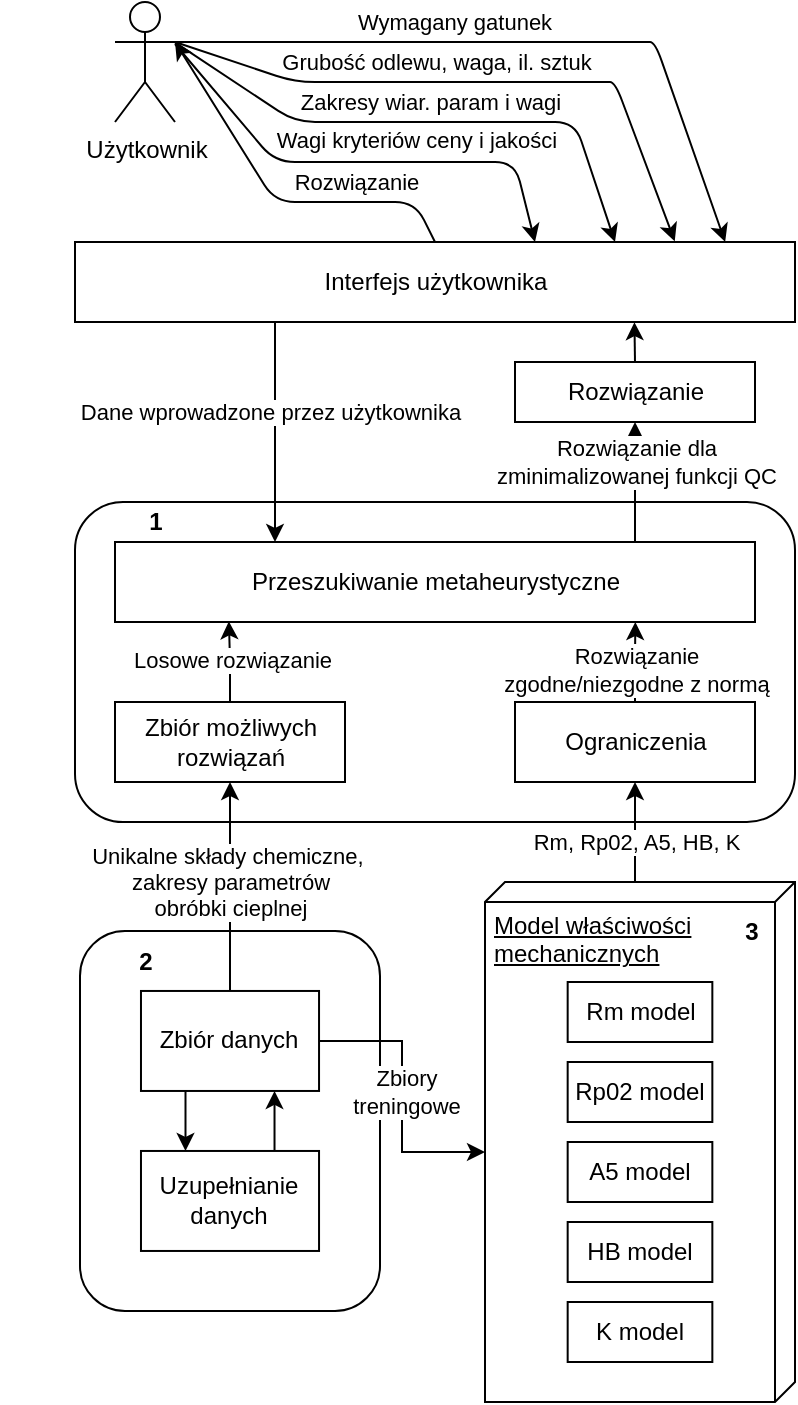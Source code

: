 <mxfile version="13.10.2" type="google"><diagram id="5xQCa3P3CvM30M4fpbCQ" name="Page-1"><mxGraphModel dx="1422" dy="714" grid="1" gridSize="10" guides="1" tooltips="1" connect="1" arrows="1" fold="1" page="1" pageScale="1" pageWidth="1169" pageHeight="1654" math="0" shadow="0"><root><mxCell id="0"/><mxCell id="1" parent="0"/><mxCell id="2Bnmj4lP4jYhJN0xmVzA-1" value="Użytkownik" style="shape=umlActor;verticalLabelPosition=bottom;labelBackgroundColor=#ffffff;verticalAlign=top;html=1;outlineConnect=0;" parent="1" vertex="1"><mxGeometry x="57.5" y="20" width="30" height="60" as="geometry"/></mxCell><mxCell id="2Bnmj4lP4jYhJN0xmVzA-7" value="Interfejs użytkownika" style="rounded=0;whiteSpace=wrap;html=1;" parent="1" vertex="1"><mxGeometry x="37.5" y="140" width="360" height="40" as="geometry"/></mxCell><mxCell id="2Bnmj4lP4jYhJN0xmVzA-8" value="" style="endArrow=classic;html=1;exitX=1;exitY=0.333;exitDx=0;exitDy=0;exitPerimeter=0;entryX=0.903;entryY=0;entryDx=0;entryDy=0;entryPerimeter=0;" parent="1" source="2Bnmj4lP4jYhJN0xmVzA-1" target="2Bnmj4lP4jYhJN0xmVzA-7" edge="1"><mxGeometry width="50" height="50" relative="1" as="geometry"><mxPoint x="117.5" y="80" as="sourcePoint"/><mxPoint x="452.5" y="140" as="targetPoint"/><Array as="points"><mxPoint x="157.5" y="40"/><mxPoint x="237.5" y="40"/><mxPoint x="317.5" y="40"/><mxPoint x="327.5" y="40"/></Array></mxGeometry></mxCell><mxCell id="2Bnmj4lP4jYhJN0xmVzA-9" value="Wymagany gatunek" style="edgeLabel;html=1;align=center;verticalAlign=middle;resizable=0;points=[];" parent="2Bnmj4lP4jYhJN0xmVzA-8" vertex="1" connectable="0"><mxGeometry x="0.088" y="1" relative="1" as="geometry"><mxPoint x="-48.33" y="-9" as="offset"/></mxGeometry></mxCell><mxCell id="2Bnmj4lP4jYhJN0xmVzA-10" value="" style="endArrow=classic;html=1;entryX=0.833;entryY=-0.009;entryDx=0;entryDy=0;entryPerimeter=0;" parent="1" target="2Bnmj4lP4jYhJN0xmVzA-7" edge="1"><mxGeometry width="50" height="50" relative="1" as="geometry"><mxPoint x="87.5" y="40" as="sourcePoint"/><mxPoint x="381.5" y="-20" as="targetPoint"/><Array as="points"><mxPoint x="147.5" y="60"/><mxPoint x="217.5" y="60"/><mxPoint x="297.5" y="60"/><mxPoint x="307.5" y="60"/></Array></mxGeometry></mxCell><mxCell id="2Bnmj4lP4jYhJN0xmVzA-12" value="Grubość odlewu, waga, il. sztuk" style="edgeLabel;html=1;align=center;verticalAlign=middle;resizable=0;points=[];" parent="2Bnmj4lP4jYhJN0xmVzA-10" vertex="1" connectable="0"><mxGeometry x="0.533" y="-2" relative="1" as="geometry"><mxPoint x="-92.72" y="-22.96" as="offset"/></mxGeometry></mxCell><mxCell id="2Bnmj4lP4jYhJN0xmVzA-13" value="" style="endArrow=classic;html=1;exitX=1;exitY=0.333;exitDx=0;exitDy=0;exitPerimeter=0;entryX=0.75;entryY=0;entryDx=0;entryDy=0;" parent="1" target="2Bnmj4lP4jYhJN0xmVzA-7" edge="1"><mxGeometry width="50" height="50" relative="1" as="geometry"><mxPoint x="87.5" y="40.21" as="sourcePoint"/><mxPoint x="385.708" y="140.0" as="targetPoint"/><Array as="points"><mxPoint x="147.5" y="80"/><mxPoint x="227.5" y="80"/><mxPoint x="287.5" y="80"/></Array></mxGeometry></mxCell><mxCell id="2Bnmj4lP4jYhJN0xmVzA-14" value="Zakresy wiar. param i wagi" style="edgeLabel;html=1;align=center;verticalAlign=middle;resizable=0;points=[];" parent="2Bnmj4lP4jYhJN0xmVzA-13" vertex="1" connectable="0"><mxGeometry x="-0.25" y="2" relative="1" as="geometry"><mxPoint x="36.11" y="-8.21" as="offset"/></mxGeometry></mxCell><mxCell id="2Bnmj4lP4jYhJN0xmVzA-15" value="" style="endArrow=classic;html=1;exitX=1;exitY=0.333;exitDx=0;exitDy=0;exitPerimeter=0;" parent="1" edge="1"><mxGeometry width="50" height="50" relative="1" as="geometry"><mxPoint x="87.5" y="41" as="sourcePoint"/><mxPoint x="267.5" y="140" as="targetPoint"/><Array as="points"><mxPoint x="137.5" y="100"/><mxPoint x="197.5" y="100"/><mxPoint x="257.5" y="100"/></Array></mxGeometry></mxCell><mxCell id="2Bnmj4lP4jYhJN0xmVzA-16" value="Wagi kryteriów ceny i jakości" style="edgeLabel;html=1;align=center;verticalAlign=middle;resizable=0;points=[];" parent="2Bnmj4lP4jYhJN0xmVzA-15" vertex="1" connectable="0"><mxGeometry x="-0.059" y="-1" relative="1" as="geometry"><mxPoint x="35.34" y="-12" as="offset"/></mxGeometry></mxCell><mxCell id="c2HrtiaySvSBoey__Aqu-40" style="edgeStyle=orthogonalEdgeStyle;rounded=0;orthogonalLoop=1;jettySize=auto;html=1;exitX=0.5;exitY=0;exitDx=0;exitDy=0;entryX=0.777;entryY=1.003;entryDx=0;entryDy=0;entryPerimeter=0;" parent="1" source="2Bnmj4lP4jYhJN0xmVzA-19" target="2Bnmj4lP4jYhJN0xmVzA-7" edge="1"><mxGeometry relative="1" as="geometry"/></mxCell><mxCell id="2Bnmj4lP4jYhJN0xmVzA-19" value="Rozwiązanie" style="rounded=0;whiteSpace=wrap;html=1;" parent="1" vertex="1"><mxGeometry x="257.5" y="200" width="120" height="30" as="geometry"/></mxCell><mxCell id="2Bnmj4lP4jYhJN0xmVzA-37" value="" style="endArrow=classic;html=1;exitX=0.5;exitY=0;exitDx=0;exitDy=0;" parent="1" edge="1"><mxGeometry width="50" height="50" relative="1" as="geometry"><mxPoint x="217.5" y="140" as="sourcePoint"/><mxPoint x="87.5" y="40" as="targetPoint"/><Array as="points"><mxPoint x="207.5" y="120"/><mxPoint x="137.5" y="120"/></Array></mxGeometry></mxCell><mxCell id="2Bnmj4lP4jYhJN0xmVzA-38" value="Rozwiązanie" style="edgeLabel;html=1;align=center;verticalAlign=middle;resizable=0;points=[];" parent="2Bnmj4lP4jYhJN0xmVzA-37" vertex="1" connectable="0"><mxGeometry x="0.049" y="2" relative="1" as="geometry"><mxPoint x="44.65" y="-6.34" as="offset"/></mxGeometry></mxCell><mxCell id="c2HrtiaySvSBoey__Aqu-21" value="" style="group" parent="1" vertex="1" connectable="0"><mxGeometry y="360" width="230" height="280" as="geometry"/></mxCell><mxCell id="c2HrtiaySvSBoey__Aqu-26" value="" style="group" parent="c2HrtiaySvSBoey__Aqu-21" vertex="1" connectable="0"><mxGeometry x="40" y="124.48" width="150" height="190" as="geometry"/></mxCell><mxCell id="c2HrtiaySvSBoey__Aqu-18" value="" style="rounded=1;whiteSpace=wrap;html=1;" parent="c2HrtiaySvSBoey__Aqu-26" vertex="1"><mxGeometry width="150" height="190" as="geometry"/></mxCell><mxCell id="c2HrtiaySvSBoey__Aqu-3" value="Zbiór danych" style="rounded=0;whiteSpace=wrap;html=1;" parent="c2HrtiaySvSBoey__Aqu-26" vertex="1"><mxGeometry x="30.49" y="30" width="89.03" height="50" as="geometry"/></mxCell><mxCell id="c2HrtiaySvSBoey__Aqu-25" style="edgeStyle=orthogonalEdgeStyle;rounded=0;orthogonalLoop=1;jettySize=auto;html=1;exitX=0.75;exitY=0;exitDx=0;exitDy=0;entryX=0.75;entryY=1;entryDx=0;entryDy=0;" parent="c2HrtiaySvSBoey__Aqu-26" source="c2HrtiaySvSBoey__Aqu-4" target="c2HrtiaySvSBoey__Aqu-3" edge="1"><mxGeometry relative="1" as="geometry"/></mxCell><mxCell id="c2HrtiaySvSBoey__Aqu-4" value="Uzupełnianie danych" style="rounded=0;whiteSpace=wrap;html=1;" parent="c2HrtiaySvSBoey__Aqu-26" vertex="1"><mxGeometry x="30.49" y="110" width="89.03" height="50" as="geometry"/></mxCell><mxCell id="c2HrtiaySvSBoey__Aqu-24" style="edgeStyle=orthogonalEdgeStyle;rounded=0;orthogonalLoop=1;jettySize=auto;html=1;exitX=0.25;exitY=1;exitDx=0;exitDy=0;entryX=0.25;entryY=0;entryDx=0;entryDy=0;" parent="c2HrtiaySvSBoey__Aqu-26" source="c2HrtiaySvSBoey__Aqu-3" target="c2HrtiaySvSBoey__Aqu-4" edge="1"><mxGeometry relative="1" as="geometry"/></mxCell><mxCell id="c2HrtiaySvSBoey__Aqu-23" style="edgeStyle=orthogonalEdgeStyle;rounded=0;orthogonalLoop=1;jettySize=auto;html=1;exitX=0.5;exitY=1;exitDx=0;exitDy=0;" parent="c2HrtiaySvSBoey__Aqu-26" source="c2HrtiaySvSBoey__Aqu-3" target="c2HrtiaySvSBoey__Aqu-3" edge="1"><mxGeometry relative="1" as="geometry"/></mxCell><mxCell id="zQKTriWYVhKQ7tbw3qBg-2" value="&lt;b&gt;2&lt;/b&gt;" style="text;html=1;strokeColor=none;fillColor=none;align=center;verticalAlign=middle;whiteSpace=wrap;rounded=0;" vertex="1" parent="c2HrtiaySvSBoey__Aqu-26"><mxGeometry x="13" y="5.52" width="40" height="20" as="geometry"/></mxCell><mxCell id="c2HrtiaySvSBoey__Aqu-39" value="" style="group" parent="1" vertex="1" connectable="0"><mxGeometry x="242.5" y="460" width="155" height="260" as="geometry"/></mxCell><mxCell id="c2HrtiaySvSBoey__Aqu-30" value="Model właściwości&lt;br&gt;mechanicznych" style="verticalAlign=top;align=left;spacingTop=8;spacingLeft=2;spacingRight=12;shape=cube;size=10;direction=south;fontStyle=4;html=1;" parent="c2HrtiaySvSBoey__Aqu-39" vertex="1"><mxGeometry width="155.0" height="260" as="geometry"/></mxCell><mxCell id="c2HrtiaySvSBoey__Aqu-38" value="K model" style="whiteSpace=wrap;html=1;" parent="c2HrtiaySvSBoey__Aqu-39" vertex="1"><mxGeometry x="41.333" y="210" width="72.333" height="30" as="geometry"/></mxCell><mxCell id="c2HrtiaySvSBoey__Aqu-31" value="Rm model" style="html=1;" parent="c2HrtiaySvSBoey__Aqu-39" vertex="1"><mxGeometry x="41.333" y="50" width="72.333" height="30" as="geometry"/></mxCell><mxCell id="c2HrtiaySvSBoey__Aqu-32" value="Rp02 model" style="whiteSpace=wrap;html=1;" parent="c2HrtiaySvSBoey__Aqu-39" vertex="1"><mxGeometry x="41.333" y="90" width="72.333" height="30" as="geometry"/></mxCell><mxCell id="c2HrtiaySvSBoey__Aqu-35" value="A5 model" style="whiteSpace=wrap;html=1;" parent="c2HrtiaySvSBoey__Aqu-39" vertex="1"><mxGeometry x="41.333" y="130" width="72.333" height="30" as="geometry"/></mxCell><mxCell id="c2HrtiaySvSBoey__Aqu-37" value="HB model" style="whiteSpace=wrap;html=1;" parent="c2HrtiaySvSBoey__Aqu-39" vertex="1"><mxGeometry x="41.333" y="170" width="72.333" height="30" as="geometry"/></mxCell><mxCell id="zQKTriWYVhKQ7tbw3qBg-3" value="&lt;b&gt;3&lt;/b&gt;" style="text;html=1;strokeColor=none;fillColor=none;align=center;verticalAlign=middle;whiteSpace=wrap;rounded=0;" vertex="1" parent="c2HrtiaySvSBoey__Aqu-39"><mxGeometry x="113.5" y="10" width="40" height="30" as="geometry"/></mxCell><mxCell id="c2HrtiaySvSBoey__Aqu-53" style="edgeStyle=orthogonalEdgeStyle;rounded=0;orthogonalLoop=1;jettySize=auto;html=1;exitX=1;exitY=0.5;exitDx=0;exitDy=0;entryX=0;entryY=0;entryDx=135;entryDy=155.0;entryPerimeter=0;" parent="1" source="c2HrtiaySvSBoey__Aqu-3" target="c2HrtiaySvSBoey__Aqu-30" edge="1"><mxGeometry relative="1" as="geometry"><mxPoint x="237.5" y="699.48" as="targetPoint"/></mxGeometry></mxCell><mxCell id="c2HrtiaySvSBoey__Aqu-54" value="Zbiory &lt;br&gt;treningowe" style="edgeLabel;html=1;align=center;verticalAlign=middle;resizable=0;points=[];" parent="c2HrtiaySvSBoey__Aqu-53" vertex="1" connectable="0"><mxGeometry x="0.24" y="2" relative="1" as="geometry"><mxPoint y="-19.54" as="offset"/></mxGeometry></mxCell><mxCell id="c2HrtiaySvSBoey__Aqu-59" value="" style="group" parent="1" vertex="1" connectable="0"><mxGeometry x="37.5" y="270" width="360" height="160" as="geometry"/></mxCell><mxCell id="c2HrtiaySvSBoey__Aqu-44" value="" style="rounded=1;whiteSpace=wrap;html=1;" parent="c2HrtiaySvSBoey__Aqu-59" vertex="1"><mxGeometry width="360" height="160" as="geometry"/></mxCell><mxCell id="2Bnmj4lP4jYhJN0xmVzA-18" value="Zbiór możliwych rozwiązań" style="rounded=0;whiteSpace=wrap;html=1;" parent="c2HrtiaySvSBoey__Aqu-59" vertex="1"><mxGeometry x="20" y="100" width="115" height="40" as="geometry"/></mxCell><mxCell id="2Bnmj4lP4jYhJN0xmVzA-23" value="Przeszukiwanie metaheurystyczne" style="rounded=0;whiteSpace=wrap;html=1;" parent="c2HrtiaySvSBoey__Aqu-59" vertex="1"><mxGeometry x="20" y="20" width="320" height="40" as="geometry"/></mxCell><mxCell id="c2HrtiaySvSBoey__Aqu-55" style="edgeStyle=orthogonalEdgeStyle;rounded=0;orthogonalLoop=1;jettySize=auto;html=1;exitX=0.5;exitY=0;exitDx=0;exitDy=0;entryX=0.178;entryY=0.992;entryDx=0;entryDy=0;entryPerimeter=0;" parent="c2HrtiaySvSBoey__Aqu-59" source="2Bnmj4lP4jYhJN0xmVzA-18" target="2Bnmj4lP4jYhJN0xmVzA-23" edge="1"><mxGeometry as="geometry"/></mxCell><mxCell id="c2HrtiaySvSBoey__Aqu-56" value="Losowe rozwiązanie" style="edgeLabel;html=1;align=center;verticalAlign=middle;resizable=0;points=[];" parent="c2HrtiaySvSBoey__Aqu-55" vertex="1" connectable="0"><mxGeometry x="0.044" y="-1" relative="1" as="geometry"><mxPoint as="offset"/></mxGeometry></mxCell><mxCell id="c2HrtiaySvSBoey__Aqu-45" style="edgeStyle=orthogonalEdgeStyle;rounded=0;orthogonalLoop=1;jettySize=auto;html=1;exitX=0.5;exitY=0;exitDx=0;exitDy=0;entryX=0.813;entryY=1;entryDx=0;entryDy=0;entryPerimeter=0;" parent="c2HrtiaySvSBoey__Aqu-59" source="2Bnmj4lP4jYhJN0xmVzA-24" target="2Bnmj4lP4jYhJN0xmVzA-23" edge="1"><mxGeometry as="geometry"/></mxCell><mxCell id="c2HrtiaySvSBoey__Aqu-57" value="Rozwiązanie &lt;br&gt;zgodne/niezgodne z normą" style="edgeLabel;html=1;align=center;verticalAlign=middle;resizable=0;points=[];" parent="c2HrtiaySvSBoey__Aqu-45" vertex="1" connectable="0"><mxGeometry x="-0.267" relative="1" as="geometry"><mxPoint y="-1.67" as="offset"/></mxGeometry></mxCell><mxCell id="2Bnmj4lP4jYhJN0xmVzA-24" value="Ograniczenia" style="rounded=0;whiteSpace=wrap;html=1;" parent="c2HrtiaySvSBoey__Aqu-59" vertex="1"><mxGeometry x="220" y="100" width="120" height="40" as="geometry"/></mxCell><mxCell id="zQKTriWYVhKQ7tbw3qBg-1" value="&lt;b&gt;1&lt;/b&gt;" style="text;html=1;strokeColor=none;fillColor=none;align=center;verticalAlign=middle;whiteSpace=wrap;rounded=0;" vertex="1" parent="c2HrtiaySvSBoey__Aqu-59"><mxGeometry x="20.5" width="40" height="20" as="geometry"/></mxCell><mxCell id="c2HrtiaySvSBoey__Aqu-46" style="edgeStyle=orthogonalEdgeStyle;rounded=0;orthogonalLoop=1;jettySize=auto;html=1;exitX=0;exitY=0;exitDx=0;exitDy=70;exitPerimeter=0;entryX=0.5;entryY=1;entryDx=0;entryDy=0;" parent="1" source="c2HrtiaySvSBoey__Aqu-30" target="2Bnmj4lP4jYhJN0xmVzA-24" edge="1"><mxGeometry relative="1" as="geometry"><Array as="points"><mxPoint x="317.5" y="460"/></Array></mxGeometry></mxCell><mxCell id="c2HrtiaySvSBoey__Aqu-51" value="Rm, Rp02, A5, HB, K" style="edgeLabel;html=1;align=center;verticalAlign=middle;resizable=0;points=[];" parent="c2HrtiaySvSBoey__Aqu-46" vertex="1" connectable="0"><mxGeometry x="-0.446" relative="1" as="geometry"><mxPoint x="-0.02" y="-13.43" as="offset"/></mxGeometry></mxCell><mxCell id="c2HrtiaySvSBoey__Aqu-49" style="edgeStyle=orthogonalEdgeStyle;rounded=0;orthogonalLoop=1;jettySize=auto;html=1;exitX=0.5;exitY=0;exitDx=0;exitDy=0;entryX=0.5;entryY=1;entryDx=0;entryDy=0;" parent="1" source="c2HrtiaySvSBoey__Aqu-3" target="2Bnmj4lP4jYhJN0xmVzA-18" edge="1"><mxGeometry relative="1" as="geometry"><Array as="points"><mxPoint x="115.5" y="470"/><mxPoint x="115.5" y="470"/></Array></mxGeometry></mxCell><mxCell id="c2HrtiaySvSBoey__Aqu-52" value="Unikalne składy chemiczne,&amp;nbsp;&lt;br&gt;zakresy parametrów &lt;br&gt;obróbki cieplnej" style="edgeLabel;html=1;align=center;verticalAlign=middle;resizable=0;points=[];" parent="c2HrtiaySvSBoey__Aqu-49" vertex="1" connectable="0"><mxGeometry x="0.127" y="3" relative="1" as="geometry"><mxPoint x="2.99" y="4.38" as="offset"/></mxGeometry></mxCell><mxCell id="c2HrtiaySvSBoey__Aqu-43" style="edgeStyle=orthogonalEdgeStyle;rounded=0;orthogonalLoop=1;jettySize=auto;html=1;exitX=0.75;exitY=0;exitDx=0;exitDy=0;entryX=0.5;entryY=1;entryDx=0;entryDy=0;" parent="1" source="2Bnmj4lP4jYhJN0xmVzA-23" target="2Bnmj4lP4jYhJN0xmVzA-19" edge="1"><mxGeometry relative="1" as="geometry"><Array as="points"><mxPoint x="317.5" y="290"/></Array></mxGeometry></mxCell><mxCell id="c2HrtiaySvSBoey__Aqu-58" value="Rozwiązanie dla &lt;br&gt;zminimalizowanej funkcji QC" style="edgeLabel;html=1;align=center;verticalAlign=middle;resizable=0;points=[];" parent="c2HrtiaySvSBoey__Aqu-43" vertex="1" connectable="0"><mxGeometry x="0.051" relative="1" as="geometry"><mxPoint x="-0.02" y="-17.77" as="offset"/></mxGeometry></mxCell><mxCell id="c2HrtiaySvSBoey__Aqu-48" style="edgeStyle=orthogonalEdgeStyle;rounded=0;orthogonalLoop=1;jettySize=auto;html=1;exitX=0.25;exitY=1;exitDx=0;exitDy=0;entryX=0.25;entryY=0;entryDx=0;entryDy=0;" parent="1" source="2Bnmj4lP4jYhJN0xmVzA-7" target="2Bnmj4lP4jYhJN0xmVzA-23" edge="1"><mxGeometry relative="1" as="geometry"><Array as="points"><mxPoint x="137.5" y="180"/></Array></mxGeometry></mxCell><mxCell id="c2HrtiaySvSBoey__Aqu-50" value="Dane wprowadzone przez użytkownika" style="edgeLabel;html=1;align=center;verticalAlign=middle;resizable=0;points=[];" parent="c2HrtiaySvSBoey__Aqu-48" vertex="1" connectable="0"><mxGeometry x="-0.092" y="-3" relative="1" as="geometry"><mxPoint as="offset"/></mxGeometry></mxCell></root></mxGraphModel></diagram></mxfile>